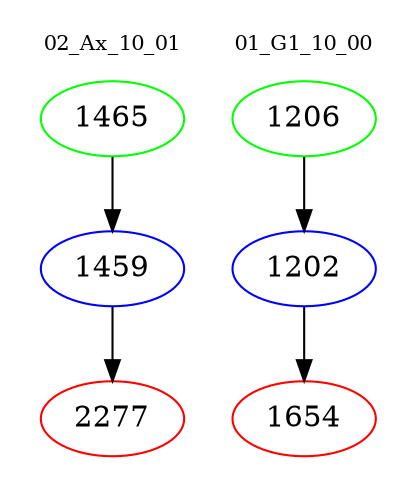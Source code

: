digraph{
subgraph cluster_0 {
color = white
label = "02_Ax_10_01";
fontsize=10;
T0_1465 [label="1465", color="green"]
T0_1465 -> T0_1459 [color="black"]
T0_1459 [label="1459", color="blue"]
T0_1459 -> T0_2277 [color="black"]
T0_2277 [label="2277", color="red"]
}
subgraph cluster_1 {
color = white
label = "01_G1_10_00";
fontsize=10;
T1_1206 [label="1206", color="green"]
T1_1206 -> T1_1202 [color="black"]
T1_1202 [label="1202", color="blue"]
T1_1202 -> T1_1654 [color="black"]
T1_1654 [label="1654", color="red"]
}
}
